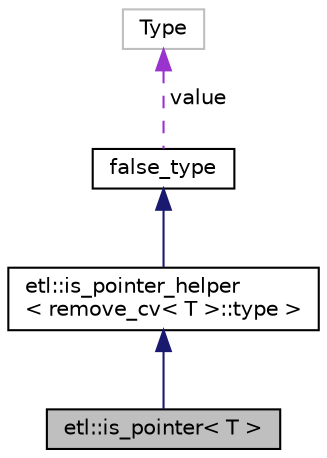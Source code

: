 digraph "etl::is_pointer&lt; T &gt;"
{
  edge [fontname="Helvetica",fontsize="10",labelfontname="Helvetica",labelfontsize="10"];
  node [fontname="Helvetica",fontsize="10",shape=record];
  Node3 [label="etl::is_pointer\< T \>",height=0.2,width=0.4,color="black", fillcolor="grey75", style="filled", fontcolor="black"];
  Node4 -> Node3 [dir="back",color="midnightblue",fontsize="10",style="solid",fontname="Helvetica"];
  Node4 [label="etl::is_pointer_helper\l\< remove_cv\< T \>::type \>",height=0.2,width=0.4,color="black", fillcolor="white", style="filled",URL="$structetl_1_1is__pointer__helper.html"];
  Node5 -> Node4 [dir="back",color="midnightblue",fontsize="10",style="solid",fontname="Helvetica"];
  Node5 [label="false_type",height=0.2,width=0.4,color="black", fillcolor="white", style="filled",URL="$structetl_1_1integral__constant.html"];
  Node6 -> Node5 [dir="back",color="darkorchid3",fontsize="10",style="dashed",label=" value" ,fontname="Helvetica"];
  Node6 [label="Type",height=0.2,width=0.4,color="grey75", fillcolor="white", style="filled"];
}
